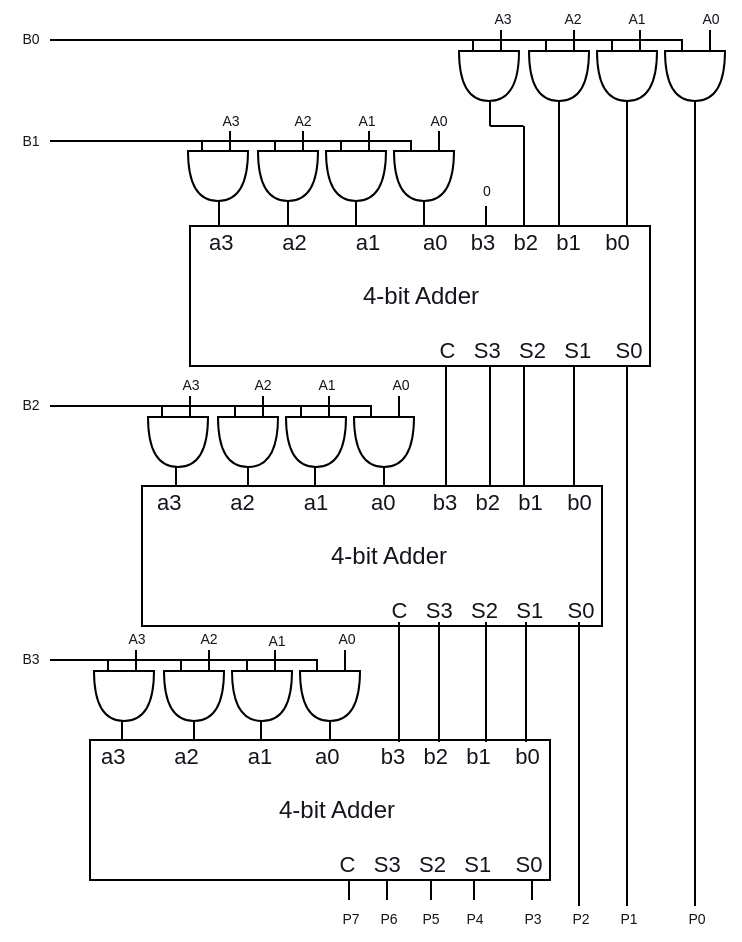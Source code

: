 <mxfile>
    <diagram id="7_55ogMerI0_nAFgdMYn" name="Page-1">
        <mxGraphModel dx="403" dy="469" grid="0" gridSize="10" guides="1" tooltips="1" connect="1" arrows="1" fold="1" page="1" pageScale="1" pageWidth="850" pageHeight="1100" background="#ffffff" math="0" shadow="0">
            <root>
                <mxCell id="0"/>
                <mxCell id="1" parent="0"/>
                <mxCell id="2" value="" style="rounded=0;whiteSpace=wrap;html=1;fillColor=#FFFFFF;strokeColor=#000000;" vertex="1" parent="1">
                    <mxGeometry x="100" y="590" width="230" height="70" as="geometry"/>
                </mxCell>
                <mxCell id="3" value="&lt;font color=&quot;#18141d&quot;&gt;4-bit Adder&lt;/font&gt;" style="text;html=1;align=center;verticalAlign=middle;resizable=0;points=[];autosize=1;strokeColor=none;fillColor=none;" vertex="1" parent="1">
                    <mxGeometry x="175" y="610" width="80" height="30" as="geometry"/>
                </mxCell>
                <mxCell id="4" value="&lt;font color=&quot;#18141d&quot; style=&quot;font-size: 11px;&quot;&gt;C&amp;nbsp; &amp;nbsp;S3&amp;nbsp; &amp;nbsp;S2&amp;nbsp; &amp;nbsp;S1&amp;nbsp; &amp;nbsp; S0&lt;/font&gt;" style="text;html=1;align=center;verticalAlign=middle;resizable=0;points=[];autosize=1;strokeColor=none;fillColor=none;fontSize=11;" vertex="1" parent="1">
                    <mxGeometry x="210" y="637" width="130" height="30" as="geometry"/>
                </mxCell>
                <mxCell id="5" value="&lt;font color=&quot;#18141d&quot; style=&quot;font-size: 11px;&quot;&gt;&amp;nbsp; &amp;nbsp;b3&amp;nbsp; &amp;nbsp;b2&amp;nbsp; &amp;nbsp;b1&amp;nbsp; &amp;nbsp; b0&lt;/font&gt;" style="text;html=1;align=center;verticalAlign=middle;resizable=0;points=[];autosize=1;strokeColor=none;fillColor=none;fontSize=11;" vertex="1" parent="1">
                    <mxGeometry x="220" y="583" width="110" height="30" as="geometry"/>
                </mxCell>
                <mxCell id="7" value="" style="shape=or;whiteSpace=wrap;html=1;strokeColor=#000000;fontSize=11;fontColor=#18141D;fillColor=#FFFFFF;rotation=90;" vertex="1" parent="1">
                    <mxGeometry x="237" y="500" width="25" height="30" as="geometry"/>
                </mxCell>
                <mxCell id="8" value="" style="shape=or;whiteSpace=wrap;html=1;strokeColor=#000000;fontSize=11;fontColor=#18141D;fillColor=#FFFFFF;rotation=90;" vertex="1" parent="1">
                    <mxGeometry x="272" y="500" width="25" height="30" as="geometry"/>
                </mxCell>
                <mxCell id="10" value="" style="shape=or;whiteSpace=wrap;html=1;strokeColor=#000000;fontSize=11;fontColor=#18141D;fillColor=#FFFFFF;rotation=90;" vertex="1" parent="1">
                    <mxGeometry x="306" y="500" width="25" height="30" as="geometry"/>
                </mxCell>
                <mxCell id="11" value="" style="line;strokeWidth=1;direction=south;html=1;perimeter=backbonePerimeter;points=[];outlineConnect=0;strokeColor=#000000;fontSize=7;fontColor=#18141D;fillColor=#FFFFFF;" vertex="1" parent="1">
                    <mxGeometry x="243" y="580" width="10" height="10" as="geometry"/>
                </mxCell>
                <mxCell id="12" value="0" style="text;html=1;align=center;verticalAlign=middle;resizable=0;points=[];autosize=1;strokeColor=none;fillColor=none;fontSize=7;fontColor=#18141D;" vertex="1" parent="1">
                    <mxGeometry x="233" y="563" width="30" height="20" as="geometry"/>
                </mxCell>
                <mxCell id="14" value="" style="line;strokeWidth=1;direction=south;html=1;perimeter=backbonePerimeter;points=[];outlineConnect=0;strokeColor=#000000;fontSize=7;fontColor=#18141D;fillColor=#FFFFFF;" vertex="1" parent="1">
                    <mxGeometry x="313.5" y="528" width="10" height="62" as="geometry"/>
                </mxCell>
                <mxCell id="15" value="" style="line;strokeWidth=1;direction=south;html=1;perimeter=backbonePerimeter;points=[];outlineConnect=0;strokeColor=#000000;fontSize=7;fontColor=#18141D;fillColor=#FFFFFF;" vertex="1" parent="1">
                    <mxGeometry x="279.5" y="528" width="10" height="62" as="geometry"/>
                </mxCell>
                <mxCell id="16" value="" style="line;strokeWidth=1;direction=south;html=1;perimeter=backbonePerimeter;points=[];outlineConnect=0;strokeColor=#000000;fontSize=7;fontColor=#18141D;fillColor=#FFFFFF;" vertex="1" parent="1">
                    <mxGeometry x="262" y="540" width="10" height="50" as="geometry"/>
                </mxCell>
                <mxCell id="17" value="" style="line;strokeWidth=1;direction=south;html=1;perimeter=backbonePerimeter;points=[];outlineConnect=0;strokeColor=#000000;fontSize=7;fontColor=#18141D;fillColor=#FFFFFF;" vertex="1" parent="1">
                    <mxGeometry x="245" y="528" width="10" height="12" as="geometry"/>
                </mxCell>
                <mxCell id="21" value="" style="line;strokeWidth=1;html=1;strokeColor=#000000;fontSize=7;fontColor=#18141D;fillColor=#FFFFFF;" vertex="1" parent="1">
                    <mxGeometry x="250" y="535" width="16.75" height="10" as="geometry"/>
                </mxCell>
                <mxCell id="22" value="" style="shape=or;whiteSpace=wrap;html=1;strokeColor=#000000;fontSize=11;fontColor=#18141D;fillColor=#FFFFFF;rotation=90;" vertex="1" parent="1">
                    <mxGeometry x="340" y="500" width="25" height="30" as="geometry"/>
                </mxCell>
                <mxCell id="23" value="" style="line;strokeWidth=1;direction=south;html=1;perimeter=backbonePerimeter;points=[];outlineConnect=0;strokeColor=#000000;fontSize=7;fontColor=#18141D;fillColor=#FFFFFF;" vertex="1" parent="1">
                    <mxGeometry x="347.5" y="528" width="10" height="402" as="geometry"/>
                </mxCell>
                <mxCell id="25" value="" style="rounded=0;whiteSpace=wrap;html=1;fillColor=#FFFFFF;strokeColor=#000000;" vertex="1" parent="1">
                    <mxGeometry x="76" y="720" width="230" height="70" as="geometry"/>
                </mxCell>
                <mxCell id="26" value="&lt;font color=&quot;#18141d&quot;&gt;4-bit Adder&lt;/font&gt;" style="text;html=1;align=center;verticalAlign=middle;resizable=0;points=[];autosize=1;strokeColor=none;fillColor=none;" vertex="1" parent="1">
                    <mxGeometry x="158.5" y="740" width="80" height="30" as="geometry"/>
                </mxCell>
                <mxCell id="27" value="&lt;font color=&quot;#18141d&quot; style=&quot;font-size: 11px;&quot;&gt;C&amp;nbsp; &amp;nbsp;S3&amp;nbsp; &amp;nbsp;S2&amp;nbsp; &amp;nbsp;S1&amp;nbsp; &amp;nbsp; S0&lt;/font&gt;" style="text;html=1;align=center;verticalAlign=middle;resizable=0;points=[];autosize=1;strokeColor=none;fillColor=none;fontSize=11;" vertex="1" parent="1">
                    <mxGeometry x="185.5" y="767" width="130" height="30" as="geometry"/>
                </mxCell>
                <mxCell id="28" value="&lt;font color=&quot;#18141d&quot; style=&quot;font-size: 11px;&quot;&gt;&amp;nbsp; &amp;nbsp;b3&amp;nbsp; &amp;nbsp;b2&amp;nbsp; &amp;nbsp;b1&amp;nbsp; &amp;nbsp; b0&lt;/font&gt;" style="text;html=1;align=center;verticalAlign=middle;resizable=0;points=[];autosize=1;strokeColor=none;fillColor=none;fontSize=11;" vertex="1" parent="1">
                    <mxGeometry x="200.5" y="713" width="110" height="30" as="geometry"/>
                </mxCell>
                <mxCell id="29" value="&lt;font color=&quot;#18141d&quot; style=&quot;font-size: 11px;&quot;&gt;&amp;nbsp; &amp;nbsp;a3&amp;nbsp; &amp;nbsp; &amp;nbsp; &amp;nbsp; a2&amp;nbsp; &amp;nbsp; &amp;nbsp; &amp;nbsp; a1&amp;nbsp; &amp;nbsp; &amp;nbsp; &amp;nbsp;a0&lt;/font&gt;" style="text;html=1;align=center;verticalAlign=middle;resizable=0;points=[];autosize=1;strokeColor=none;fillColor=none;fontSize=11;" vertex="1" parent="1">
                    <mxGeometry x="62.5" y="713" width="150" height="30" as="geometry"/>
                </mxCell>
                <mxCell id="30" value="" style="line;strokeWidth=1;direction=south;html=1;perimeter=backbonePerimeter;points=[];outlineConnect=0;strokeColor=#000000;fontSize=7;fontColor=#18141D;fillColor=#FFFFFF;" vertex="1" parent="1">
                    <mxGeometry x="223" y="660" width="10" height="60" as="geometry"/>
                </mxCell>
                <mxCell id="31" value="" style="line;strokeWidth=1;direction=south;html=1;perimeter=backbonePerimeter;points=[];outlineConnect=0;strokeColor=#000000;fontSize=7;fontColor=#18141D;fillColor=#FFFFFF;" vertex="1" parent="1">
                    <mxGeometry x="245" y="660" width="10" height="60" as="geometry"/>
                </mxCell>
                <mxCell id="32" value="" style="line;strokeWidth=1;direction=south;html=1;perimeter=backbonePerimeter;points=[];outlineConnect=0;strokeColor=#000000;fontSize=7;fontColor=#18141D;fillColor=#FFFFFF;" vertex="1" parent="1">
                    <mxGeometry x="262" y="660" width="10" height="60" as="geometry"/>
                </mxCell>
                <mxCell id="33" value="" style="line;strokeWidth=1;direction=south;html=1;perimeter=backbonePerimeter;points=[];outlineConnect=0;strokeColor=#000000;fontSize=7;fontColor=#18141D;fillColor=#FFFFFF;" vertex="1" parent="1">
                    <mxGeometry x="287" y="660" width="10" height="60" as="geometry"/>
                </mxCell>
                <mxCell id="34" value="" style="line;strokeWidth=1;direction=south;html=1;perimeter=backbonePerimeter;points=[];outlineConnect=0;strokeColor=#000000;fontSize=7;fontColor=#18141D;fillColor=#FFFFFF;" vertex="1" parent="1">
                    <mxGeometry x="313.5" y="660" width="10" height="270" as="geometry"/>
                </mxCell>
                <mxCell id="36" value="" style="rounded=0;whiteSpace=wrap;html=1;fillColor=#FFFFFF;strokeColor=#000000;" vertex="1" parent="1">
                    <mxGeometry x="50" y="847" width="230" height="70" as="geometry"/>
                </mxCell>
                <mxCell id="37" value="&lt;font color=&quot;#18141d&quot;&gt;4-bit Adder&lt;/font&gt;" style="text;html=1;align=center;verticalAlign=middle;resizable=0;points=[];autosize=1;strokeColor=none;fillColor=none;" vertex="1" parent="1">
                    <mxGeometry x="132.5" y="867" width="80" height="30" as="geometry"/>
                </mxCell>
                <mxCell id="38" value="&lt;font color=&quot;#18141d&quot; style=&quot;font-size: 11px;&quot;&gt;C&amp;nbsp; &amp;nbsp;S3&amp;nbsp; &amp;nbsp;S2&amp;nbsp; &amp;nbsp;S1&amp;nbsp; &amp;nbsp; S0&lt;/font&gt;" style="text;html=1;align=center;verticalAlign=middle;resizable=0;points=[];autosize=1;strokeColor=none;fillColor=none;fontSize=11;" vertex="1" parent="1">
                    <mxGeometry x="159.5" y="894" width="130" height="30" as="geometry"/>
                </mxCell>
                <mxCell id="39" value="&lt;font color=&quot;#18141d&quot; style=&quot;font-size: 11px;&quot;&gt;&amp;nbsp; &amp;nbsp;b3&amp;nbsp; &amp;nbsp;b2&amp;nbsp; &amp;nbsp;b1&amp;nbsp; &amp;nbsp; b0&lt;/font&gt;" style="text;html=1;align=center;verticalAlign=middle;resizable=0;points=[];autosize=1;strokeColor=none;fillColor=none;fontSize=11;" vertex="1" parent="1">
                    <mxGeometry x="174.5" y="840" width="110" height="30" as="geometry"/>
                </mxCell>
                <mxCell id="41" value="" style="line;strokeWidth=1;direction=south;html=1;perimeter=backbonePerimeter;points=[];outlineConnect=0;strokeColor=#000000;fontSize=7;fontColor=#18141D;fillColor=#FFFFFF;" vertex="1" parent="1">
                    <mxGeometry x="263" y="788" width="10" height="60" as="geometry"/>
                </mxCell>
                <mxCell id="42" value="" style="line;strokeWidth=1;direction=south;html=1;perimeter=backbonePerimeter;points=[];outlineConnect=0;strokeColor=#000000;fontSize=7;fontColor=#18141D;fillColor=#FFFFFF;" vertex="1" parent="1">
                    <mxGeometry x="243" y="788" width="10" height="60" as="geometry"/>
                </mxCell>
                <mxCell id="43" value="" style="line;strokeWidth=1;direction=south;html=1;perimeter=backbonePerimeter;points=[];outlineConnect=0;strokeColor=#000000;fontSize=7;fontColor=#18141D;fillColor=#FFFFFF;" vertex="1" parent="1">
                    <mxGeometry x="219.5" y="788" width="10" height="60" as="geometry"/>
                </mxCell>
                <mxCell id="44" value="" style="line;strokeWidth=1;direction=south;html=1;perimeter=backbonePerimeter;points=[];outlineConnect=0;strokeColor=#000000;fontSize=7;fontColor=#18141D;fillColor=#FFFFFF;" vertex="1" parent="1">
                    <mxGeometry x="199.5" y="788" width="10" height="60" as="geometry"/>
                </mxCell>
                <mxCell id="45" value="" style="shape=or;whiteSpace=wrap;html=1;strokeColor=#000000;fontSize=11;fontColor=#18141D;fillColor=#FFFFFF;rotation=90;" vertex="1" parent="1">
                    <mxGeometry x="81.5" y="683" width="25" height="30" as="geometry"/>
                </mxCell>
                <mxCell id="46" value="" style="shape=or;whiteSpace=wrap;html=1;strokeColor=#000000;fontSize=11;fontColor=#18141D;fillColor=#FFFFFF;rotation=90;" vertex="1" parent="1">
                    <mxGeometry x="116.5" y="683" width="25" height="30" as="geometry"/>
                </mxCell>
                <mxCell id="47" value="" style="shape=or;whiteSpace=wrap;html=1;strokeColor=#000000;fontSize=11;fontColor=#18141D;fillColor=#FFFFFF;rotation=90;" vertex="1" parent="1">
                    <mxGeometry x="150.5" y="683" width="25" height="30" as="geometry"/>
                </mxCell>
                <mxCell id="48" value="" style="line;strokeWidth=1;direction=south;html=1;perimeter=backbonePerimeter;points=[];outlineConnect=0;strokeColor=#000000;fontSize=7;fontColor=#18141D;fillColor=#FFFFFF;" vertex="1" parent="1">
                    <mxGeometry x="88" y="710" width="10" height="10" as="geometry"/>
                </mxCell>
                <mxCell id="49" value="" style="shape=or;whiteSpace=wrap;html=1;strokeColor=#000000;fontSize=11;fontColor=#18141D;fillColor=#FFFFFF;rotation=90;" vertex="1" parent="1">
                    <mxGeometry x="184.5" y="683" width="25" height="30" as="geometry"/>
                </mxCell>
                <mxCell id="50" value="" style="line;strokeWidth=1;direction=south;html=1;perimeter=backbonePerimeter;points=[];outlineConnect=0;strokeColor=#000000;fontSize=7;fontColor=#18141D;fillColor=#FFFFFF;" vertex="1" parent="1">
                    <mxGeometry x="124" y="710" width="10" height="10" as="geometry"/>
                </mxCell>
                <mxCell id="51" value="" style="line;strokeWidth=1;direction=south;html=1;perimeter=backbonePerimeter;points=[];outlineConnect=0;strokeColor=#000000;fontSize=7;fontColor=#18141D;fillColor=#FFFFFF;" vertex="1" parent="1">
                    <mxGeometry x="157.5" y="710" width="10" height="10" as="geometry"/>
                </mxCell>
                <mxCell id="52" value="" style="line;strokeWidth=1;direction=south;html=1;perimeter=backbonePerimeter;points=[];outlineConnect=0;strokeColor=#000000;fontSize=7;fontColor=#18141D;fillColor=#FFFFFF;" vertex="1" parent="1">
                    <mxGeometry x="192" y="710" width="10" height="10" as="geometry"/>
                </mxCell>
                <mxCell id="53" value="" style="line;strokeWidth=1;direction=south;html=1;perimeter=backbonePerimeter;points=[];outlineConnect=0;strokeColor=#000000;fontSize=7;fontColor=#18141D;fillColor=#FFFFFF;" vertex="1" parent="1">
                    <mxGeometry x="199.5" y="675" width="10" height="10" as="geometry"/>
                </mxCell>
                <mxCell id="54" value="" style="line;strokeWidth=1;direction=south;html=1;perimeter=backbonePerimeter;points=[];outlineConnect=0;strokeColor=#000000;fontSize=7;fontColor=#18141D;fillColor=#FFFFFF;" vertex="1" parent="1">
                    <mxGeometry x="185.5" y="680" width="10" height="5" as="geometry"/>
                </mxCell>
                <mxCell id="56" value="" style="line;strokeWidth=1;direction=south;html=1;perimeter=backbonePerimeter;points=[];outlineConnect=0;strokeColor=#000000;fontSize=7;fontColor=#18141D;fillColor=#FFFFFF;" vertex="1" parent="1">
                    <mxGeometry x="164.5" y="675" width="10" height="10" as="geometry"/>
                </mxCell>
                <mxCell id="57" value="" style="line;strokeWidth=1;direction=south;html=1;perimeter=backbonePerimeter;points=[];outlineConnect=0;strokeColor=#000000;fontSize=7;fontColor=#18141D;fillColor=#FFFFFF;" vertex="1" parent="1">
                    <mxGeometry x="150.5" y="680" width="10" height="5" as="geometry"/>
                </mxCell>
                <mxCell id="58" value="" style="line;strokeWidth=1;direction=south;html=1;perimeter=backbonePerimeter;points=[];outlineConnect=0;strokeColor=#000000;fontSize=7;fontColor=#18141D;fillColor=#FFFFFF;" vertex="1" parent="1">
                    <mxGeometry x="131.5" y="675" width="10" height="10" as="geometry"/>
                </mxCell>
                <mxCell id="59" value="" style="line;strokeWidth=1;direction=south;html=1;perimeter=backbonePerimeter;points=[];outlineConnect=0;strokeColor=#000000;fontSize=7;fontColor=#18141D;fillColor=#FFFFFF;" vertex="1" parent="1">
                    <mxGeometry x="117.5" y="680" width="10" height="5" as="geometry"/>
                </mxCell>
                <mxCell id="62" value="" style="line;strokeWidth=1;direction=south;html=1;perimeter=backbonePerimeter;points=[];outlineConnect=0;strokeColor=#000000;fontSize=7;fontColor=#18141D;fillColor=#FFFFFF;" vertex="1" parent="1">
                    <mxGeometry x="95" y="675" width="10" height="10" as="geometry"/>
                </mxCell>
                <mxCell id="63" value="" style="line;strokeWidth=1;direction=south;html=1;perimeter=backbonePerimeter;points=[];outlineConnect=0;strokeColor=#000000;fontSize=7;fontColor=#18141D;fillColor=#FFFFFF;" vertex="1" parent="1">
                    <mxGeometry x="81" y="680" width="10" height="5" as="geometry"/>
                </mxCell>
                <mxCell id="64" value="" style="line;strokeWidth=1;html=1;strokeColor=#000000;fontSize=7;fontColor=#18141D;fillColor=#FFFFFF;" vertex="1" parent="1">
                    <mxGeometry x="30" y="675" width="161" height="10" as="geometry"/>
                </mxCell>
                <mxCell id="65" value="B2" style="text;html=1;align=center;verticalAlign=middle;resizable=0;points=[];autosize=1;strokeColor=none;fillColor=none;fontSize=7;fontColor=#18141D;" vertex="1" parent="1">
                    <mxGeometry x="5" y="670" width="30" height="20" as="geometry"/>
                </mxCell>
                <mxCell id="66" value="A3" style="text;html=1;align=center;verticalAlign=middle;resizable=0;points=[];autosize=1;strokeColor=none;fillColor=none;fontSize=7;fontColor=#18141D;" vertex="1" parent="1">
                    <mxGeometry x="85" y="660" width="30" height="20" as="geometry"/>
                </mxCell>
                <mxCell id="69" value="A2" style="text;html=1;align=center;verticalAlign=middle;resizable=0;points=[];autosize=1;strokeColor=none;fillColor=none;fontSize=7;fontColor=#18141D;" vertex="1" parent="1">
                    <mxGeometry x="120.5" y="660" width="30" height="20" as="geometry"/>
                </mxCell>
                <mxCell id="70" value="A1" style="text;html=1;align=center;verticalAlign=middle;resizable=0;points=[];autosize=1;strokeColor=none;fillColor=none;fontSize=7;fontColor=#18141D;" vertex="1" parent="1">
                    <mxGeometry x="152.5" y="660" width="30" height="20" as="geometry"/>
                </mxCell>
                <mxCell id="71" value="A0" style="text;html=1;align=center;verticalAlign=middle;resizable=0;points=[];autosize=1;strokeColor=none;fillColor=none;fontSize=7;fontColor=#18141D;" vertex="1" parent="1">
                    <mxGeometry x="189.5" y="660" width="30" height="20" as="geometry"/>
                </mxCell>
                <mxCell id="72" value="" style="shape=or;whiteSpace=wrap;html=1;strokeColor=#000000;fontSize=11;fontColor=#18141D;fillColor=#FFFFFF;rotation=90;" vertex="1" parent="1">
                    <mxGeometry x="101.5" y="550" width="25" height="30" as="geometry"/>
                </mxCell>
                <mxCell id="73" value="" style="shape=or;whiteSpace=wrap;html=1;strokeColor=#000000;fontSize=11;fontColor=#18141D;fillColor=#FFFFFF;rotation=90;" vertex="1" parent="1">
                    <mxGeometry x="136.5" y="550" width="25" height="30" as="geometry"/>
                </mxCell>
                <mxCell id="74" value="" style="shape=or;whiteSpace=wrap;html=1;strokeColor=#000000;fontSize=11;fontColor=#18141D;fillColor=#FFFFFF;rotation=90;" vertex="1" parent="1">
                    <mxGeometry x="170.5" y="550" width="25" height="30" as="geometry"/>
                </mxCell>
                <mxCell id="75" value="" style="line;strokeWidth=1;direction=south;html=1;perimeter=backbonePerimeter;points=[];outlineConnect=0;strokeColor=#000000;fontSize=7;fontColor=#18141D;fillColor=#FFFFFF;" vertex="1" parent="1">
                    <mxGeometry x="109.5" y="578" width="10" height="12" as="geometry"/>
                </mxCell>
                <mxCell id="77" value="" style="shape=or;whiteSpace=wrap;html=1;strokeColor=#000000;fontSize=11;fontColor=#18141D;fillColor=#FFFFFF;rotation=90;" vertex="1" parent="1">
                    <mxGeometry x="204.5" y="550" width="25" height="30" as="geometry"/>
                </mxCell>
                <mxCell id="78" value="&lt;font color=&quot;#18141d&quot; style=&quot;font-size: 11px;&quot;&gt;&amp;nbsp; &amp;nbsp;a3&amp;nbsp; &amp;nbsp; &amp;nbsp; &amp;nbsp; a2&amp;nbsp; &amp;nbsp; &amp;nbsp; &amp;nbsp; a1&amp;nbsp; &amp;nbsp; &amp;nbsp; &amp;nbsp;a0&lt;/font&gt;" style="text;html=1;align=center;verticalAlign=middle;resizable=0;points=[];autosize=1;strokeColor=none;fillColor=none;fontSize=11;" vertex="1" parent="1">
                    <mxGeometry x="35" y="840" width="150" height="30" as="geometry"/>
                </mxCell>
                <mxCell id="79" value="" style="shape=or;whiteSpace=wrap;html=1;strokeColor=#000000;fontSize=11;fontColor=#18141D;fillColor=#FFFFFF;rotation=90;" vertex="1" parent="1">
                    <mxGeometry x="54.5" y="810" width="25" height="30" as="geometry"/>
                </mxCell>
                <mxCell id="80" value="" style="shape=or;whiteSpace=wrap;html=1;strokeColor=#000000;fontSize=11;fontColor=#18141D;fillColor=#FFFFFF;rotation=90;" vertex="1" parent="1">
                    <mxGeometry x="89.5" y="810" width="25" height="30" as="geometry"/>
                </mxCell>
                <mxCell id="81" value="" style="shape=or;whiteSpace=wrap;html=1;strokeColor=#000000;fontSize=11;fontColor=#18141D;fillColor=#FFFFFF;rotation=90;" vertex="1" parent="1">
                    <mxGeometry x="123.5" y="810" width="25" height="30" as="geometry"/>
                </mxCell>
                <mxCell id="82" value="" style="line;strokeWidth=1;direction=south;html=1;perimeter=backbonePerimeter;points=[];outlineConnect=0;strokeColor=#000000;fontSize=7;fontColor=#18141D;fillColor=#FFFFFF;" vertex="1" parent="1">
                    <mxGeometry x="61" y="837" width="10" height="10" as="geometry"/>
                </mxCell>
                <mxCell id="83" value="" style="shape=or;whiteSpace=wrap;html=1;strokeColor=#000000;fontSize=11;fontColor=#18141D;fillColor=#FFFFFF;rotation=90;" vertex="1" parent="1">
                    <mxGeometry x="157.5" y="810" width="25" height="30" as="geometry"/>
                </mxCell>
                <mxCell id="84" value="" style="line;strokeWidth=1;direction=south;html=1;perimeter=backbonePerimeter;points=[];outlineConnect=0;strokeColor=#000000;fontSize=7;fontColor=#18141D;fillColor=#FFFFFF;" vertex="1" parent="1">
                    <mxGeometry x="97" y="837" width="10" height="10" as="geometry"/>
                </mxCell>
                <mxCell id="85" value="" style="line;strokeWidth=1;direction=south;html=1;perimeter=backbonePerimeter;points=[];outlineConnect=0;strokeColor=#000000;fontSize=7;fontColor=#18141D;fillColor=#FFFFFF;" vertex="1" parent="1">
                    <mxGeometry x="130.5" y="837" width="10" height="10" as="geometry"/>
                </mxCell>
                <mxCell id="86" value="" style="line;strokeWidth=1;direction=south;html=1;perimeter=backbonePerimeter;points=[];outlineConnect=0;strokeColor=#000000;fontSize=7;fontColor=#18141D;fillColor=#FFFFFF;" vertex="1" parent="1">
                    <mxGeometry x="165" y="837" width="10" height="10" as="geometry"/>
                </mxCell>
                <mxCell id="87" value="" style="line;strokeWidth=1;direction=south;html=1;perimeter=backbonePerimeter;points=[];outlineConnect=0;strokeColor=#000000;fontSize=7;fontColor=#18141D;fillColor=#FFFFFF;" vertex="1" parent="1">
                    <mxGeometry x="172.5" y="802" width="10" height="10" as="geometry"/>
                </mxCell>
                <mxCell id="88" value="" style="line;strokeWidth=1;direction=south;html=1;perimeter=backbonePerimeter;points=[];outlineConnect=0;strokeColor=#000000;fontSize=7;fontColor=#18141D;fillColor=#FFFFFF;" vertex="1" parent="1">
                    <mxGeometry x="158.5" y="807" width="10" height="5" as="geometry"/>
                </mxCell>
                <mxCell id="89" value="" style="line;strokeWidth=1;direction=south;html=1;perimeter=backbonePerimeter;points=[];outlineConnect=0;strokeColor=#000000;fontSize=7;fontColor=#18141D;fillColor=#FFFFFF;" vertex="1" parent="1">
                    <mxGeometry x="137.5" y="802" width="10" height="10" as="geometry"/>
                </mxCell>
                <mxCell id="90" value="" style="line;strokeWidth=1;direction=south;html=1;perimeter=backbonePerimeter;points=[];outlineConnect=0;strokeColor=#000000;fontSize=7;fontColor=#18141D;fillColor=#FFFFFF;" vertex="1" parent="1">
                    <mxGeometry x="123.5" y="807" width="10" height="5" as="geometry"/>
                </mxCell>
                <mxCell id="91" value="" style="line;strokeWidth=1;direction=south;html=1;perimeter=backbonePerimeter;points=[];outlineConnect=0;strokeColor=#000000;fontSize=7;fontColor=#18141D;fillColor=#FFFFFF;" vertex="1" parent="1">
                    <mxGeometry x="104.5" y="802" width="10" height="10" as="geometry"/>
                </mxCell>
                <mxCell id="92" value="" style="line;strokeWidth=1;direction=south;html=1;perimeter=backbonePerimeter;points=[];outlineConnect=0;strokeColor=#000000;fontSize=7;fontColor=#18141D;fillColor=#FFFFFF;" vertex="1" parent="1">
                    <mxGeometry x="90.5" y="807" width="10" height="5" as="geometry"/>
                </mxCell>
                <mxCell id="93" value="" style="line;strokeWidth=1;direction=south;html=1;perimeter=backbonePerimeter;points=[];outlineConnect=0;strokeColor=#000000;fontSize=7;fontColor=#18141D;fillColor=#FFFFFF;" vertex="1" parent="1">
                    <mxGeometry x="68" y="802" width="10" height="10" as="geometry"/>
                </mxCell>
                <mxCell id="94" value="" style="line;strokeWidth=1;direction=south;html=1;perimeter=backbonePerimeter;points=[];outlineConnect=0;strokeColor=#000000;fontSize=7;fontColor=#18141D;fillColor=#FFFFFF;" vertex="1" parent="1">
                    <mxGeometry x="54" y="807" width="10" height="5" as="geometry"/>
                </mxCell>
                <mxCell id="95" value="" style="line;strokeWidth=1;html=1;strokeColor=#000000;fontSize=7;fontColor=#18141D;fillColor=#FFFFFF;" vertex="1" parent="1">
                    <mxGeometry x="30" y="802" width="134" height="10" as="geometry"/>
                </mxCell>
                <mxCell id="96" value="A0" style="text;html=1;align=center;verticalAlign=middle;resizable=0;points=[];autosize=1;strokeColor=none;fillColor=none;fontSize=7;fontColor=#18141D;" vertex="1" parent="1">
                    <mxGeometry x="162.5" y="787" width="30" height="20" as="geometry"/>
                </mxCell>
                <mxCell id="97" value="A1" style="text;html=1;align=center;verticalAlign=middle;resizable=0;points=[];autosize=1;strokeColor=none;fillColor=none;fontSize=7;fontColor=#18141D;" vertex="1" parent="1">
                    <mxGeometry x="127.5" y="788" width="30" height="20" as="geometry"/>
                </mxCell>
                <mxCell id="98" value="A2" style="text;html=1;align=center;verticalAlign=middle;resizable=0;points=[];autosize=1;strokeColor=none;fillColor=none;fontSize=7;fontColor=#18141D;" vertex="1" parent="1">
                    <mxGeometry x="93.5" y="787" width="30" height="20" as="geometry"/>
                </mxCell>
                <mxCell id="99" value="A3" style="text;html=1;align=center;verticalAlign=middle;resizable=0;points=[];autosize=1;strokeColor=none;fillColor=none;fontSize=7;fontColor=#18141D;" vertex="1" parent="1">
                    <mxGeometry x="58" y="787" width="30" height="20" as="geometry"/>
                </mxCell>
                <mxCell id="100" value="B3" style="text;html=1;align=center;verticalAlign=middle;resizable=0;points=[];autosize=1;strokeColor=none;fillColor=none;fontSize=7;fontColor=#18141D;" vertex="1" parent="1">
                    <mxGeometry x="5" y="797" width="30" height="20" as="geometry"/>
                </mxCell>
                <mxCell id="101" value="&lt;font color=&quot;#18141d&quot; style=&quot;font-size: 11px;&quot;&gt;&amp;nbsp; &amp;nbsp;a3&amp;nbsp; &amp;nbsp; &amp;nbsp; &amp;nbsp; a2&amp;nbsp; &amp;nbsp; &amp;nbsp; &amp;nbsp; a1&amp;nbsp; &amp;nbsp; &amp;nbsp; &amp;nbsp;a0&lt;/font&gt;" style="text;html=1;align=center;verticalAlign=middle;resizable=0;points=[];autosize=1;strokeColor=none;fillColor=none;fontSize=11;" vertex="1" parent="1">
                    <mxGeometry x="88.5" y="583" width="150" height="30" as="geometry"/>
                </mxCell>
                <mxCell id="102" value="" style="line;strokeWidth=1;direction=south;html=1;perimeter=backbonePerimeter;points=[];outlineConnect=0;strokeColor=#000000;fontSize=7;fontColor=#18141D;fillColor=#FFFFFF;" vertex="1" parent="1">
                    <mxGeometry x="144" y="578" width="10" height="12" as="geometry"/>
                </mxCell>
                <mxCell id="103" value="" style="line;strokeWidth=1;direction=south;html=1;perimeter=backbonePerimeter;points=[];outlineConnect=0;strokeColor=#000000;fontSize=7;fontColor=#18141D;fillColor=#FFFFFF;" vertex="1" parent="1">
                    <mxGeometry x="178" y="578" width="10" height="12" as="geometry"/>
                </mxCell>
                <mxCell id="104" value="" style="line;strokeWidth=1;direction=south;html=1;perimeter=backbonePerimeter;points=[];outlineConnect=0;strokeColor=#000000;fontSize=7;fontColor=#18141D;fillColor=#FFFFFF;" vertex="1" parent="1">
                    <mxGeometry x="212" y="578" width="10" height="12" as="geometry"/>
                </mxCell>
                <mxCell id="105" value="" style="line;strokeWidth=1;direction=south;html=1;perimeter=backbonePerimeter;points=[];outlineConnect=0;strokeColor=#000000;fontSize=7;fontColor=#18141D;fillColor=#FFFFFF;" vertex="1" parent="1">
                    <mxGeometry x="219.5" y="542.5" width="10" height="10" as="geometry"/>
                </mxCell>
                <mxCell id="106" value="" style="line;strokeWidth=1;direction=south;html=1;perimeter=backbonePerimeter;points=[];outlineConnect=0;strokeColor=#000000;fontSize=7;fontColor=#18141D;fillColor=#FFFFFF;" vertex="1" parent="1">
                    <mxGeometry x="205.5" y="547.5" width="10" height="5" as="geometry"/>
                </mxCell>
                <mxCell id="107" value="" style="line;strokeWidth=1;direction=south;html=1;perimeter=backbonePerimeter;points=[];outlineConnect=0;strokeColor=#000000;fontSize=7;fontColor=#18141D;fillColor=#FFFFFF;" vertex="1" parent="1">
                    <mxGeometry x="184.5" y="542.5" width="10" height="10" as="geometry"/>
                </mxCell>
                <mxCell id="108" value="" style="line;strokeWidth=1;direction=south;html=1;perimeter=backbonePerimeter;points=[];outlineConnect=0;strokeColor=#000000;fontSize=7;fontColor=#18141D;fillColor=#FFFFFF;" vertex="1" parent="1">
                    <mxGeometry x="170.5" y="547.5" width="10" height="5" as="geometry"/>
                </mxCell>
                <mxCell id="109" value="" style="line;strokeWidth=1;direction=south;html=1;perimeter=backbonePerimeter;points=[];outlineConnect=0;strokeColor=#000000;fontSize=7;fontColor=#18141D;fillColor=#FFFFFF;" vertex="1" parent="1">
                    <mxGeometry x="151.5" y="542.5" width="10" height="10" as="geometry"/>
                </mxCell>
                <mxCell id="110" value="" style="line;strokeWidth=1;direction=south;html=1;perimeter=backbonePerimeter;points=[];outlineConnect=0;strokeColor=#000000;fontSize=7;fontColor=#18141D;fillColor=#FFFFFF;" vertex="1" parent="1">
                    <mxGeometry x="137.5" y="547.5" width="10" height="5" as="geometry"/>
                </mxCell>
                <mxCell id="111" value="" style="line;strokeWidth=1;direction=south;html=1;perimeter=backbonePerimeter;points=[];outlineConnect=0;strokeColor=#000000;fontSize=7;fontColor=#18141D;fillColor=#FFFFFF;" vertex="1" parent="1">
                    <mxGeometry x="115" y="542.5" width="10" height="10" as="geometry"/>
                </mxCell>
                <mxCell id="112" value="" style="line;strokeWidth=1;direction=south;html=1;perimeter=backbonePerimeter;points=[];outlineConnect=0;strokeColor=#000000;fontSize=7;fontColor=#18141D;fillColor=#FFFFFF;" vertex="1" parent="1">
                    <mxGeometry x="101" y="547.5" width="10" height="5" as="geometry"/>
                </mxCell>
                <mxCell id="113" value="" style="line;strokeWidth=1;html=1;strokeColor=#000000;fontSize=7;fontColor=#18141D;fillColor=#FFFFFF;" vertex="1" parent="1">
                    <mxGeometry x="30" y="542.5" width="181" height="10" as="geometry"/>
                </mxCell>
                <mxCell id="114" value="A3" style="text;html=1;align=center;verticalAlign=middle;resizable=0;points=[];autosize=1;strokeColor=none;fillColor=none;fontSize=7;fontColor=#18141D;" vertex="1" parent="1">
                    <mxGeometry x="105" y="527.5" width="30" height="20" as="geometry"/>
                </mxCell>
                <mxCell id="115" value="A2" style="text;html=1;align=center;verticalAlign=middle;resizable=0;points=[];autosize=1;strokeColor=none;fillColor=none;fontSize=7;fontColor=#18141D;" vertex="1" parent="1">
                    <mxGeometry x="140.5" y="527.5" width="30" height="20" as="geometry"/>
                </mxCell>
                <mxCell id="116" value="A1" style="text;html=1;align=center;verticalAlign=middle;resizable=0;points=[];autosize=1;strokeColor=none;fillColor=none;fontSize=7;fontColor=#18141D;" vertex="1" parent="1">
                    <mxGeometry x="172.5" y="527.5" width="30" height="20" as="geometry"/>
                </mxCell>
                <mxCell id="117" value="A0" style="text;html=1;align=center;verticalAlign=middle;resizable=0;points=[];autosize=1;strokeColor=none;fillColor=none;fontSize=7;fontColor=#18141D;" vertex="1" parent="1">
                    <mxGeometry x="208.5" y="527.5" width="30" height="20" as="geometry"/>
                </mxCell>
                <mxCell id="118" value="B1" style="text;html=1;align=center;verticalAlign=middle;resizable=0;points=[];autosize=1;strokeColor=none;fillColor=none;fontSize=7;fontColor=#18141D;" vertex="1" parent="1">
                    <mxGeometry x="5" y="537.5" width="30" height="20" as="geometry"/>
                </mxCell>
                <mxCell id="119" value="" style="line;strokeWidth=1;direction=south;html=1;perimeter=backbonePerimeter;points=[];outlineConnect=0;strokeColor=#000000;fontSize=7;fontColor=#18141D;fillColor=#FFFFFF;" vertex="1" parent="1">
                    <mxGeometry x="355" y="492" width="10" height="10" as="geometry"/>
                </mxCell>
                <mxCell id="120" value="" style="line;strokeWidth=1;direction=south;html=1;perimeter=backbonePerimeter;points=[];outlineConnect=0;strokeColor=#000000;fontSize=7;fontColor=#18141D;fillColor=#FFFFFF;" vertex="1" parent="1">
                    <mxGeometry x="341" y="497" width="10" height="5" as="geometry"/>
                </mxCell>
                <mxCell id="121" value="" style="line;strokeWidth=1;direction=south;html=1;perimeter=backbonePerimeter;points=[];outlineConnect=0;strokeColor=#000000;fontSize=7;fontColor=#18141D;fillColor=#FFFFFF;" vertex="1" parent="1">
                    <mxGeometry x="320" y="492" width="10" height="10" as="geometry"/>
                </mxCell>
                <mxCell id="122" value="" style="line;strokeWidth=1;direction=south;html=1;perimeter=backbonePerimeter;points=[];outlineConnect=0;strokeColor=#000000;fontSize=7;fontColor=#18141D;fillColor=#FFFFFF;" vertex="1" parent="1">
                    <mxGeometry x="306" y="497" width="10" height="5" as="geometry"/>
                </mxCell>
                <mxCell id="123" value="" style="line;strokeWidth=1;direction=south;html=1;perimeter=backbonePerimeter;points=[];outlineConnect=0;strokeColor=#000000;fontSize=7;fontColor=#18141D;fillColor=#FFFFFF;" vertex="1" parent="1">
                    <mxGeometry x="287" y="492" width="10" height="10" as="geometry"/>
                </mxCell>
                <mxCell id="124" value="" style="line;strokeWidth=1;direction=south;html=1;perimeter=backbonePerimeter;points=[];outlineConnect=0;strokeColor=#000000;fontSize=7;fontColor=#18141D;fillColor=#FFFFFF;" vertex="1" parent="1">
                    <mxGeometry x="273" y="497" width="10" height="5" as="geometry"/>
                </mxCell>
                <mxCell id="125" value="" style="line;strokeWidth=1;direction=south;html=1;perimeter=backbonePerimeter;points=[];outlineConnect=0;strokeColor=#000000;fontSize=7;fontColor=#18141D;fillColor=#FFFFFF;" vertex="1" parent="1">
                    <mxGeometry x="250.5" y="492" width="10" height="10" as="geometry"/>
                </mxCell>
                <mxCell id="126" value="" style="line;strokeWidth=1;direction=south;html=1;perimeter=backbonePerimeter;points=[];outlineConnect=0;strokeColor=#000000;fontSize=7;fontColor=#18141D;fillColor=#FFFFFF;" vertex="1" parent="1">
                    <mxGeometry x="236.5" y="497" width="10" height="5" as="geometry"/>
                </mxCell>
                <mxCell id="127" value="" style="line;strokeWidth=1;html=1;strokeColor=#000000;fontSize=7;fontColor=#18141D;fillColor=#FFFFFF;" vertex="1" parent="1">
                    <mxGeometry x="30" y="492" width="316.5" height="10" as="geometry"/>
                </mxCell>
                <mxCell id="128" value="A3" style="text;html=1;align=center;verticalAlign=middle;resizable=0;points=[];autosize=1;strokeColor=none;fillColor=none;fontSize=7;fontColor=#18141D;" vertex="1" parent="1">
                    <mxGeometry x="240.5" y="477" width="30" height="20" as="geometry"/>
                </mxCell>
                <mxCell id="129" value="A2" style="text;html=1;align=center;verticalAlign=middle;resizable=0;points=[];autosize=1;strokeColor=none;fillColor=none;fontSize=7;fontColor=#18141D;" vertex="1" parent="1">
                    <mxGeometry x="276" y="477" width="30" height="20" as="geometry"/>
                </mxCell>
                <mxCell id="130" value="A1" style="text;html=1;align=center;verticalAlign=middle;resizable=0;points=[];autosize=1;strokeColor=none;fillColor=none;fontSize=7;fontColor=#18141D;" vertex="1" parent="1">
                    <mxGeometry x="308" y="477" width="30" height="20" as="geometry"/>
                </mxCell>
                <mxCell id="131" value="A0" style="text;html=1;align=center;verticalAlign=middle;resizable=0;points=[];autosize=1;strokeColor=none;fillColor=none;fontSize=7;fontColor=#18141D;" vertex="1" parent="1">
                    <mxGeometry x="345" y="477" width="30" height="20" as="geometry"/>
                </mxCell>
                <mxCell id="132" value="B0" style="text;html=1;align=center;verticalAlign=middle;resizable=0;points=[];autosize=1;strokeColor=none;fillColor=none;fontSize=7;fontColor=#18141D;" vertex="1" parent="1">
                    <mxGeometry x="5" y="487" width="30" height="20" as="geometry"/>
                </mxCell>
                <mxCell id="133" value="" style="line;strokeWidth=1;direction=south;html=1;perimeter=backbonePerimeter;points=[];outlineConnect=0;strokeColor=#000000;fontSize=7;fontColor=#18141D;fillColor=#FFFFFF;" vertex="1" parent="1">
                    <mxGeometry x="289.5" y="788" width="10" height="142" as="geometry"/>
                </mxCell>
                <mxCell id="134" value="" style="line;strokeWidth=1;direction=south;html=1;perimeter=backbonePerimeter;points=[];outlineConnect=0;strokeColor=#000000;fontSize=7;fontColor=#18141D;fillColor=#FFFFFF;" vertex="1" parent="1">
                    <mxGeometry x="266" y="917" width="10" height="10" as="geometry"/>
                </mxCell>
                <mxCell id="135" value="" style="line;strokeWidth=1;direction=south;html=1;perimeter=backbonePerimeter;points=[];outlineConnect=0;strokeColor=#000000;fontSize=7;fontColor=#18141D;fillColor=#FFFFFF;" vertex="1" parent="1">
                    <mxGeometry x="237" y="917" width="10" height="10" as="geometry"/>
                </mxCell>
                <mxCell id="136" value="" style="line;strokeWidth=1;direction=south;html=1;perimeter=backbonePerimeter;points=[];outlineConnect=0;strokeColor=#000000;fontSize=7;fontColor=#18141D;fillColor=#FFFFFF;" vertex="1" parent="1">
                    <mxGeometry x="215.5" y="917" width="10" height="10" as="geometry"/>
                </mxCell>
                <mxCell id="137" value="" style="line;strokeWidth=1;direction=south;html=1;perimeter=backbonePerimeter;points=[];outlineConnect=0;strokeColor=#000000;fontSize=7;fontColor=#18141D;fillColor=#FFFFFF;" vertex="1" parent="1">
                    <mxGeometry x="193.5" y="917" width="10" height="10" as="geometry"/>
                </mxCell>
                <mxCell id="138" value="" style="line;strokeWidth=1;direction=south;html=1;perimeter=backbonePerimeter;points=[];outlineConnect=0;strokeColor=#000000;fontSize=7;fontColor=#18141D;fillColor=#FFFFFF;" vertex="1" parent="1">
                    <mxGeometry x="174.5" y="917" width="10" height="10" as="geometry"/>
                </mxCell>
                <mxCell id="139" value="P0" style="text;html=1;align=center;verticalAlign=middle;resizable=0;points=[];autosize=1;strokeColor=none;fillColor=none;fontSize=7;fontColor=#18141D;" vertex="1" parent="1">
                    <mxGeometry x="337.5" y="927" width="30" height="20" as="geometry"/>
                </mxCell>
                <mxCell id="140" value="P1" style="text;html=1;align=center;verticalAlign=middle;resizable=0;points=[];autosize=1;strokeColor=none;fillColor=none;fontSize=7;fontColor=#18141D;" vertex="1" parent="1">
                    <mxGeometry x="303.5" y="927" width="30" height="20" as="geometry"/>
                </mxCell>
                <mxCell id="141" value="P2" style="text;html=1;align=center;verticalAlign=middle;resizable=0;points=[];autosize=1;strokeColor=none;fillColor=none;fontSize=7;fontColor=#18141D;" vertex="1" parent="1">
                    <mxGeometry x="279.5" y="927" width="30" height="20" as="geometry"/>
                </mxCell>
                <mxCell id="142" value="P3" style="text;html=1;align=center;verticalAlign=middle;resizable=0;points=[];autosize=1;strokeColor=none;fillColor=none;fontSize=7;fontColor=#18141D;" vertex="1" parent="1">
                    <mxGeometry x="256" y="927" width="30" height="20" as="geometry"/>
                </mxCell>
                <mxCell id="143" value="P4" style="text;html=1;align=center;verticalAlign=middle;resizable=0;points=[];autosize=1;strokeColor=none;fillColor=none;fontSize=7;fontColor=#18141D;" vertex="1" parent="1">
                    <mxGeometry x="227" y="927" width="30" height="20" as="geometry"/>
                </mxCell>
                <mxCell id="144" value="P5" style="text;html=1;align=center;verticalAlign=middle;resizable=0;points=[];autosize=1;strokeColor=none;fillColor=none;fontSize=7;fontColor=#18141D;" vertex="1" parent="1">
                    <mxGeometry x="204.5" y="927" width="30" height="20" as="geometry"/>
                </mxCell>
                <mxCell id="145" value="P6" style="text;html=1;align=center;verticalAlign=middle;resizable=0;points=[];autosize=1;strokeColor=none;fillColor=none;fontSize=7;fontColor=#18141D;" vertex="1" parent="1">
                    <mxGeometry x="183.5" y="927" width="30" height="20" as="geometry"/>
                </mxCell>
                <mxCell id="146" value="P7" style="text;html=1;align=center;verticalAlign=middle;resizable=0;points=[];autosize=1;strokeColor=none;fillColor=none;fontSize=7;fontColor=#18141D;" vertex="1" parent="1">
                    <mxGeometry x="164.5" y="927" width="30" height="20" as="geometry"/>
                </mxCell>
            </root>
        </mxGraphModel>
    </diagram>
</mxfile>